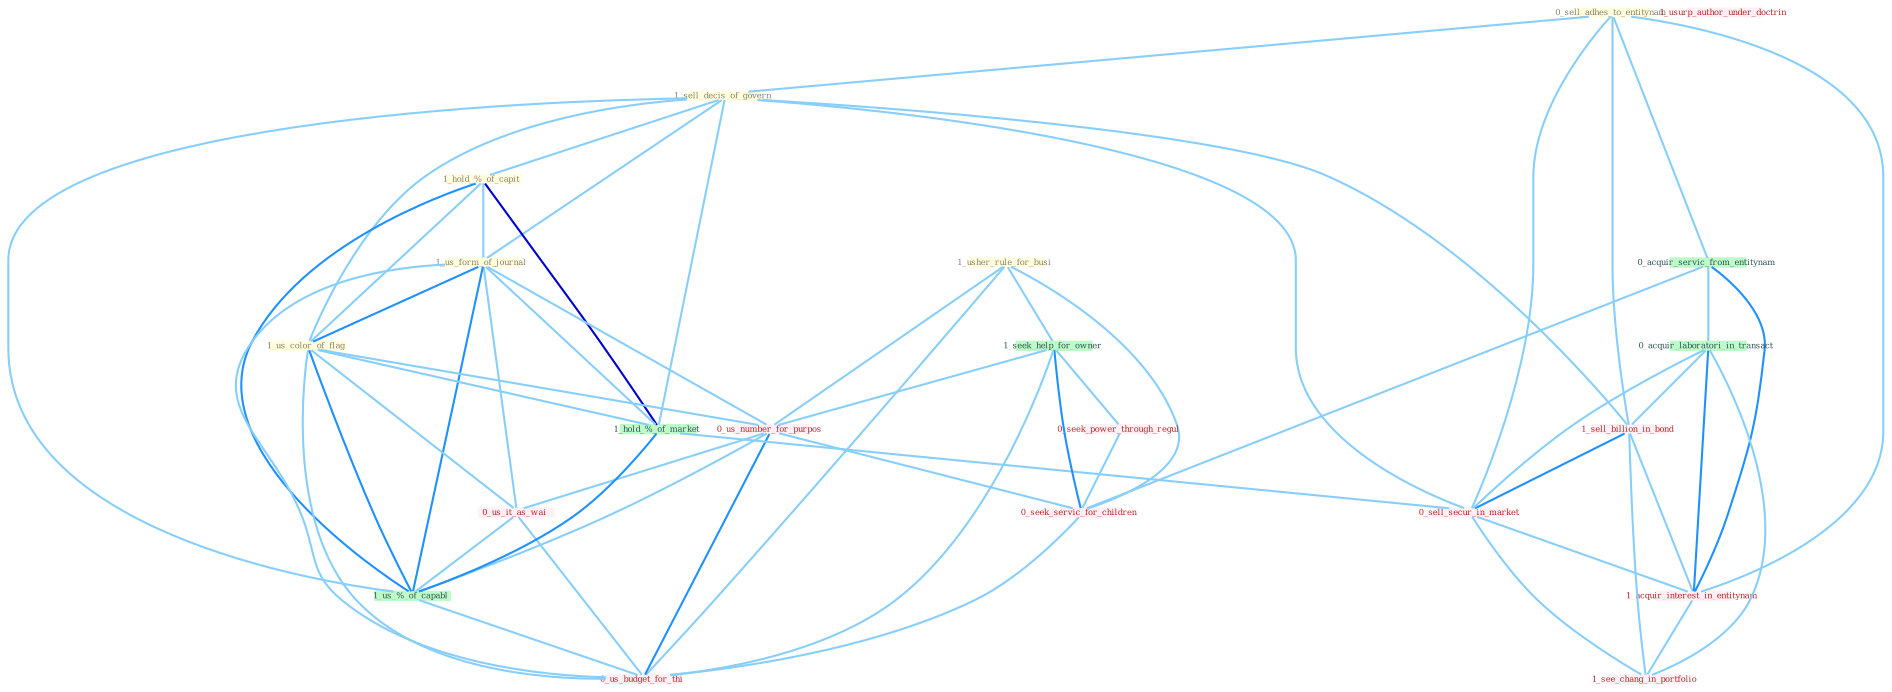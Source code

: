 Graph G{ 
    node
    [shape=polygon,style=filled,width=.5,height=.06,color="#BDFCC9",fixedsize=true,fontsize=4,
    fontcolor="#2f4f4f"];
    {node
    [color="#ffffe0", fontcolor="#8b7d6b"] "0_sell_adhes_to_entitynam " "1_sell_decis_of_govern " "1_hold_%_of_capit " "1_us_form_of_journal " "1_us_color_of_flag " "1_usher_rule_for_busi "}
{node [color="#fff0f5", fontcolor="#b22222"] "0_seek_power_through_regul " "0_us_number_for_purpos " "1_sell_billion_in_bond " "0_us_it_as_wai " "1_usurp_author_under_doctrin " "0_sell_secur_in_market " "1_acquir_interest_in_entitynam " "0_seek_servic_for_children " "1_see_chang_in_portfolio " "0_us_budget_for_thi "}
edge [color="#B0E2FF"];

	"0_sell_adhes_to_entitynam " -- "1_sell_decis_of_govern " [w="1", color="#87cefa" ];
	"0_sell_adhes_to_entitynam " -- "0_acquir_servic_from_entitynam " [w="1", color="#87cefa" ];
	"0_sell_adhes_to_entitynam " -- "1_sell_billion_in_bond " [w="1", color="#87cefa" ];
	"0_sell_adhes_to_entitynam " -- "0_sell_secur_in_market " [w="1", color="#87cefa" ];
	"0_sell_adhes_to_entitynam " -- "1_acquir_interest_in_entitynam " [w="1", color="#87cefa" ];
	"1_sell_decis_of_govern " -- "1_hold_%_of_capit " [w="1", color="#87cefa" ];
	"1_sell_decis_of_govern " -- "1_us_form_of_journal " [w="1", color="#87cefa" ];
	"1_sell_decis_of_govern " -- "1_us_color_of_flag " [w="1", color="#87cefa" ];
	"1_sell_decis_of_govern " -- "1_hold_%_of_market " [w="1", color="#87cefa" ];
	"1_sell_decis_of_govern " -- "1_sell_billion_in_bond " [w="1", color="#87cefa" ];
	"1_sell_decis_of_govern " -- "1_us_%_of_capabl " [w="1", color="#87cefa" ];
	"1_sell_decis_of_govern " -- "0_sell_secur_in_market " [w="1", color="#87cefa" ];
	"1_hold_%_of_capit " -- "1_us_form_of_journal " [w="1", color="#87cefa" ];
	"1_hold_%_of_capit " -- "1_us_color_of_flag " [w="1", color="#87cefa" ];
	"1_hold_%_of_capit " -- "1_hold_%_of_market " [w="3", color="#0000cd" , len=0.6];
	"1_hold_%_of_capit " -- "1_us_%_of_capabl " [w="2", color="#1e90ff" , len=0.8];
	"1_us_form_of_journal " -- "1_us_color_of_flag " [w="2", color="#1e90ff" , len=0.8];
	"1_us_form_of_journal " -- "1_hold_%_of_market " [w="1", color="#87cefa" ];
	"1_us_form_of_journal " -- "0_us_number_for_purpos " [w="1", color="#87cefa" ];
	"1_us_form_of_journal " -- "0_us_it_as_wai " [w="1", color="#87cefa" ];
	"1_us_form_of_journal " -- "1_us_%_of_capabl " [w="2", color="#1e90ff" , len=0.8];
	"1_us_form_of_journal " -- "0_us_budget_for_thi " [w="1", color="#87cefa" ];
	"1_us_color_of_flag " -- "1_hold_%_of_market " [w="1", color="#87cefa" ];
	"1_us_color_of_flag " -- "0_us_number_for_purpos " [w="1", color="#87cefa" ];
	"1_us_color_of_flag " -- "0_us_it_as_wai " [w="1", color="#87cefa" ];
	"1_us_color_of_flag " -- "1_us_%_of_capabl " [w="2", color="#1e90ff" , len=0.8];
	"1_us_color_of_flag " -- "0_us_budget_for_thi " [w="1", color="#87cefa" ];
	"1_usher_rule_for_busi " -- "1_seek_help_for_owner " [w="1", color="#87cefa" ];
	"1_usher_rule_for_busi " -- "0_us_number_for_purpos " [w="1", color="#87cefa" ];
	"1_usher_rule_for_busi " -- "0_seek_servic_for_children " [w="1", color="#87cefa" ];
	"1_usher_rule_for_busi " -- "0_us_budget_for_thi " [w="1", color="#87cefa" ];
	"1_seek_help_for_owner " -- "0_seek_power_through_regul " [w="1", color="#87cefa" ];
	"1_seek_help_for_owner " -- "0_us_number_for_purpos " [w="1", color="#87cefa" ];
	"1_seek_help_for_owner " -- "0_seek_servic_for_children " [w="2", color="#1e90ff" , len=0.8];
	"1_seek_help_for_owner " -- "0_us_budget_for_thi " [w="1", color="#87cefa" ];
	"0_acquir_servic_from_entitynam " -- "0_acquir_laboratori_in_transact " [w="1", color="#87cefa" ];
	"0_acquir_servic_from_entitynam " -- "1_acquir_interest_in_entitynam " [w="2", color="#1e90ff" , len=0.8];
	"0_acquir_servic_from_entitynam " -- "0_seek_servic_for_children " [w="1", color="#87cefa" ];
	"1_hold_%_of_market " -- "1_us_%_of_capabl " [w="2", color="#1e90ff" , len=0.8];
	"1_hold_%_of_market " -- "0_sell_secur_in_market " [w="1", color="#87cefa" ];
	"0_seek_power_through_regul " -- "0_seek_servic_for_children " [w="1", color="#87cefa" ];
	"0_us_number_for_purpos " -- "0_us_it_as_wai " [w="1", color="#87cefa" ];
	"0_us_number_for_purpos " -- "1_us_%_of_capabl " [w="1", color="#87cefa" ];
	"0_us_number_for_purpos " -- "0_seek_servic_for_children " [w="1", color="#87cefa" ];
	"0_us_number_for_purpos " -- "0_us_budget_for_thi " [w="2", color="#1e90ff" , len=0.8];
	"0_acquir_laboratori_in_transact " -- "1_sell_billion_in_bond " [w="1", color="#87cefa" ];
	"0_acquir_laboratori_in_transact " -- "0_sell_secur_in_market " [w="1", color="#87cefa" ];
	"0_acquir_laboratori_in_transact " -- "1_acquir_interest_in_entitynam " [w="2", color="#1e90ff" , len=0.8];
	"0_acquir_laboratori_in_transact " -- "1_see_chang_in_portfolio " [w="1", color="#87cefa" ];
	"1_sell_billion_in_bond " -- "0_sell_secur_in_market " [w="2", color="#1e90ff" , len=0.8];
	"1_sell_billion_in_bond " -- "1_acquir_interest_in_entitynam " [w="1", color="#87cefa" ];
	"1_sell_billion_in_bond " -- "1_see_chang_in_portfolio " [w="1", color="#87cefa" ];
	"0_us_it_as_wai " -- "1_us_%_of_capabl " [w="1", color="#87cefa" ];
	"0_us_it_as_wai " -- "0_us_budget_for_thi " [w="1", color="#87cefa" ];
	"1_us_%_of_capabl " -- "0_us_budget_for_thi " [w="1", color="#87cefa" ];
	"0_sell_secur_in_market " -- "1_acquir_interest_in_entitynam " [w="1", color="#87cefa" ];
	"0_sell_secur_in_market " -- "1_see_chang_in_portfolio " [w="1", color="#87cefa" ];
	"1_acquir_interest_in_entitynam " -- "1_see_chang_in_portfolio " [w="1", color="#87cefa" ];
	"0_seek_servic_for_children " -- "0_us_budget_for_thi " [w="1", color="#87cefa" ];
}